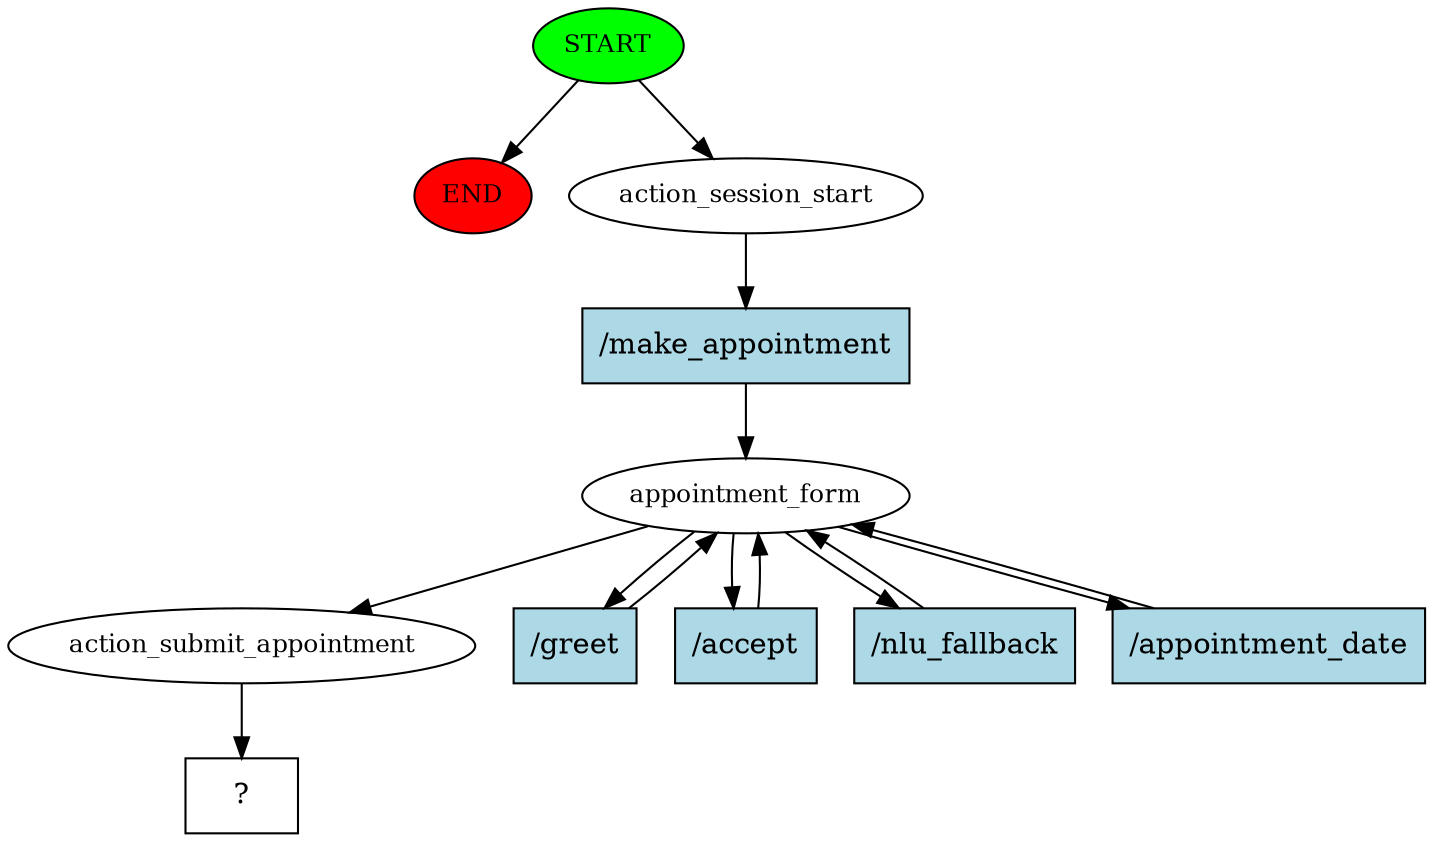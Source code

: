 digraph  {
0 [class="start active", fillcolor=green, fontsize=12, label=START, style=filled];
"-1" [class=end, fillcolor=red, fontsize=12, label=END, style=filled];
1 [class=active, fontsize=12, label=action_session_start];
2 [class=active, fontsize=12, label=appointment_form];
8 [class=active, fontsize=12, label=action_submit_appointment];
9 [class="intent dashed active", label="  ?  ", shape=rect];
10 [class="intent active", fillcolor=lightblue, label="/make_appointment", shape=rect, style=filled];
11 [class="intent active", fillcolor=lightblue, label="/greet", shape=rect, style=filled];
12 [class="intent active", fillcolor=lightblue, label="/accept", shape=rect, style=filled];
13 [class="intent active", fillcolor=lightblue, label="/nlu_fallback", shape=rect, style=filled];
14 [class="intent active", fillcolor=lightblue, label="/appointment_date", shape=rect, style=filled];
0 -> "-1"  [class="", key=NONE, label=""];
0 -> 1  [class=active, key=NONE, label=""];
1 -> 10  [class=active, key=0];
2 -> 8  [class=active, key=NONE, label=""];
2 -> 11  [class=active, key=0];
2 -> 12  [class=active, key=0];
2 -> 13  [class=active, key=0];
2 -> 14  [class=active, key=0];
8 -> 9  [class=active, key=NONE, label=""];
10 -> 2  [class=active, key=0];
11 -> 2  [class=active, key=0];
12 -> 2  [class=active, key=0];
13 -> 2  [class=active, key=0];
14 -> 2  [class=active, key=0];
}
